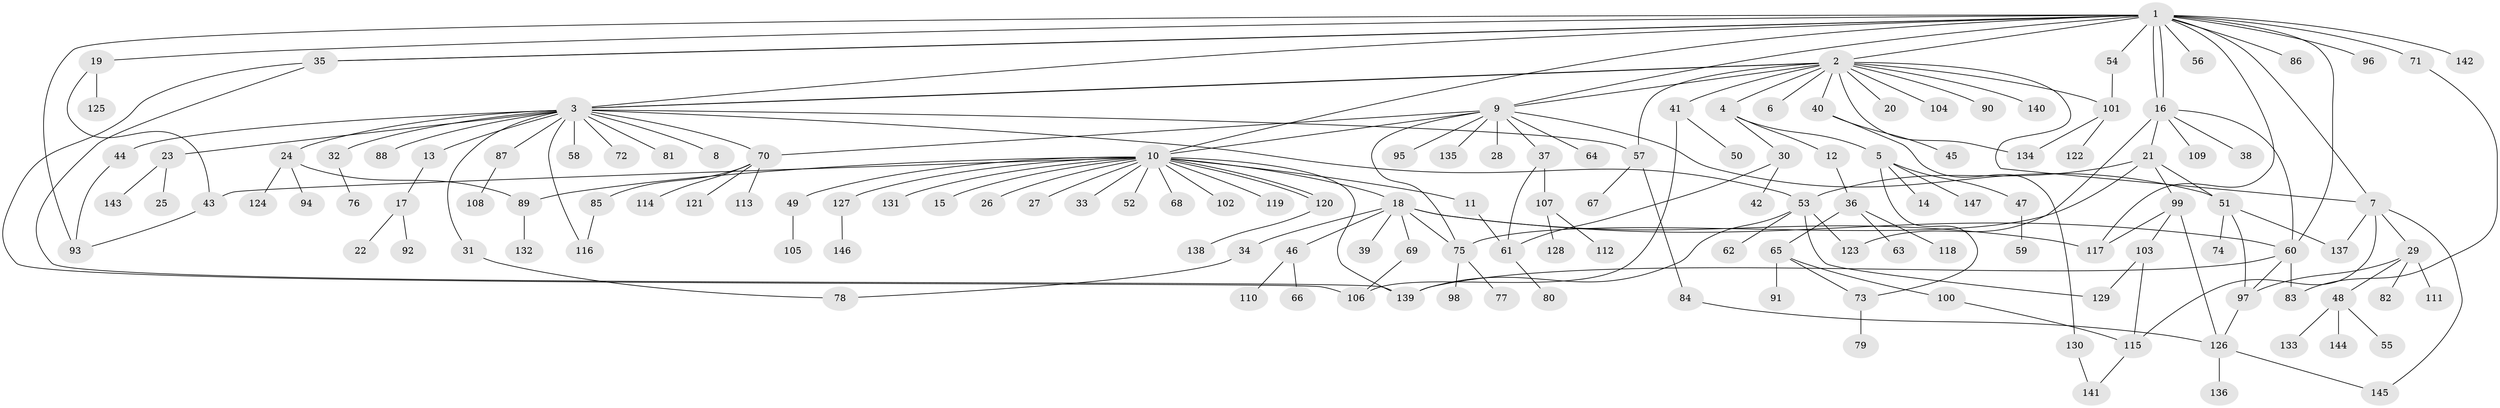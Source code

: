 // Generated by graph-tools (version 1.1) at 2025/01/03/09/25 03:01:48]
// undirected, 147 vertices, 192 edges
graph export_dot {
graph [start="1"]
  node [color=gray90,style=filled];
  1;
  2;
  3;
  4;
  5;
  6;
  7;
  8;
  9;
  10;
  11;
  12;
  13;
  14;
  15;
  16;
  17;
  18;
  19;
  20;
  21;
  22;
  23;
  24;
  25;
  26;
  27;
  28;
  29;
  30;
  31;
  32;
  33;
  34;
  35;
  36;
  37;
  38;
  39;
  40;
  41;
  42;
  43;
  44;
  45;
  46;
  47;
  48;
  49;
  50;
  51;
  52;
  53;
  54;
  55;
  56;
  57;
  58;
  59;
  60;
  61;
  62;
  63;
  64;
  65;
  66;
  67;
  68;
  69;
  70;
  71;
  72;
  73;
  74;
  75;
  76;
  77;
  78;
  79;
  80;
  81;
  82;
  83;
  84;
  85;
  86;
  87;
  88;
  89;
  90;
  91;
  92;
  93;
  94;
  95;
  96;
  97;
  98;
  99;
  100;
  101;
  102;
  103;
  104;
  105;
  106;
  107;
  108;
  109;
  110;
  111;
  112;
  113;
  114;
  115;
  116;
  117;
  118;
  119;
  120;
  121;
  122;
  123;
  124;
  125;
  126;
  127;
  128;
  129;
  130;
  131;
  132;
  133;
  134;
  135;
  136;
  137;
  138;
  139;
  140;
  141;
  142;
  143;
  144;
  145;
  146;
  147;
  1 -- 2;
  1 -- 3;
  1 -- 7;
  1 -- 9;
  1 -- 10;
  1 -- 16;
  1 -- 16;
  1 -- 19;
  1 -- 35;
  1 -- 35;
  1 -- 54;
  1 -- 56;
  1 -- 60;
  1 -- 71;
  1 -- 86;
  1 -- 93;
  1 -- 96;
  1 -- 117;
  1 -- 142;
  2 -- 3;
  2 -- 3;
  2 -- 4;
  2 -- 6;
  2 -- 7;
  2 -- 9;
  2 -- 20;
  2 -- 40;
  2 -- 41;
  2 -- 57;
  2 -- 90;
  2 -- 101;
  2 -- 104;
  2 -- 134;
  2 -- 140;
  3 -- 8;
  3 -- 13;
  3 -- 23;
  3 -- 24;
  3 -- 31;
  3 -- 32;
  3 -- 44;
  3 -- 53;
  3 -- 57;
  3 -- 58;
  3 -- 70;
  3 -- 72;
  3 -- 81;
  3 -- 87;
  3 -- 88;
  3 -- 116;
  4 -- 5;
  4 -- 12;
  4 -- 30;
  5 -- 14;
  5 -- 47;
  5 -- 73;
  5 -- 147;
  7 -- 29;
  7 -- 115;
  7 -- 137;
  7 -- 145;
  9 -- 10;
  9 -- 28;
  9 -- 37;
  9 -- 51;
  9 -- 64;
  9 -- 70;
  9 -- 75;
  9 -- 95;
  9 -- 135;
  10 -- 11;
  10 -- 15;
  10 -- 18;
  10 -- 26;
  10 -- 27;
  10 -- 33;
  10 -- 43;
  10 -- 49;
  10 -- 52;
  10 -- 68;
  10 -- 89;
  10 -- 102;
  10 -- 119;
  10 -- 120;
  10 -- 120;
  10 -- 127;
  10 -- 131;
  10 -- 139;
  11 -- 61;
  12 -- 36;
  13 -- 17;
  16 -- 21;
  16 -- 38;
  16 -- 60;
  16 -- 109;
  16 -- 123;
  17 -- 22;
  17 -- 92;
  18 -- 34;
  18 -- 39;
  18 -- 46;
  18 -- 60;
  18 -- 69;
  18 -- 75;
  18 -- 117;
  19 -- 43;
  19 -- 125;
  21 -- 51;
  21 -- 53;
  21 -- 75;
  21 -- 99;
  23 -- 25;
  23 -- 143;
  24 -- 89;
  24 -- 94;
  24 -- 124;
  29 -- 48;
  29 -- 82;
  29 -- 97;
  29 -- 111;
  30 -- 42;
  30 -- 61;
  31 -- 78;
  32 -- 76;
  34 -- 78;
  35 -- 106;
  35 -- 139;
  36 -- 63;
  36 -- 65;
  36 -- 118;
  37 -- 61;
  37 -- 107;
  40 -- 45;
  40 -- 130;
  41 -- 50;
  41 -- 106;
  43 -- 93;
  44 -- 93;
  46 -- 66;
  46 -- 110;
  47 -- 59;
  48 -- 55;
  48 -- 133;
  48 -- 144;
  49 -- 105;
  51 -- 74;
  51 -- 97;
  51 -- 137;
  53 -- 62;
  53 -- 123;
  53 -- 129;
  53 -- 139;
  54 -- 101;
  57 -- 67;
  57 -- 84;
  60 -- 83;
  60 -- 97;
  60 -- 139;
  61 -- 80;
  65 -- 73;
  65 -- 91;
  65 -- 100;
  69 -- 106;
  70 -- 85;
  70 -- 113;
  70 -- 114;
  70 -- 121;
  71 -- 83;
  73 -- 79;
  75 -- 77;
  75 -- 98;
  84 -- 126;
  85 -- 116;
  87 -- 108;
  89 -- 132;
  97 -- 126;
  99 -- 103;
  99 -- 117;
  99 -- 126;
  100 -- 115;
  101 -- 122;
  101 -- 134;
  103 -- 115;
  103 -- 129;
  107 -- 112;
  107 -- 128;
  115 -- 141;
  120 -- 138;
  126 -- 136;
  126 -- 145;
  127 -- 146;
  130 -- 141;
}
